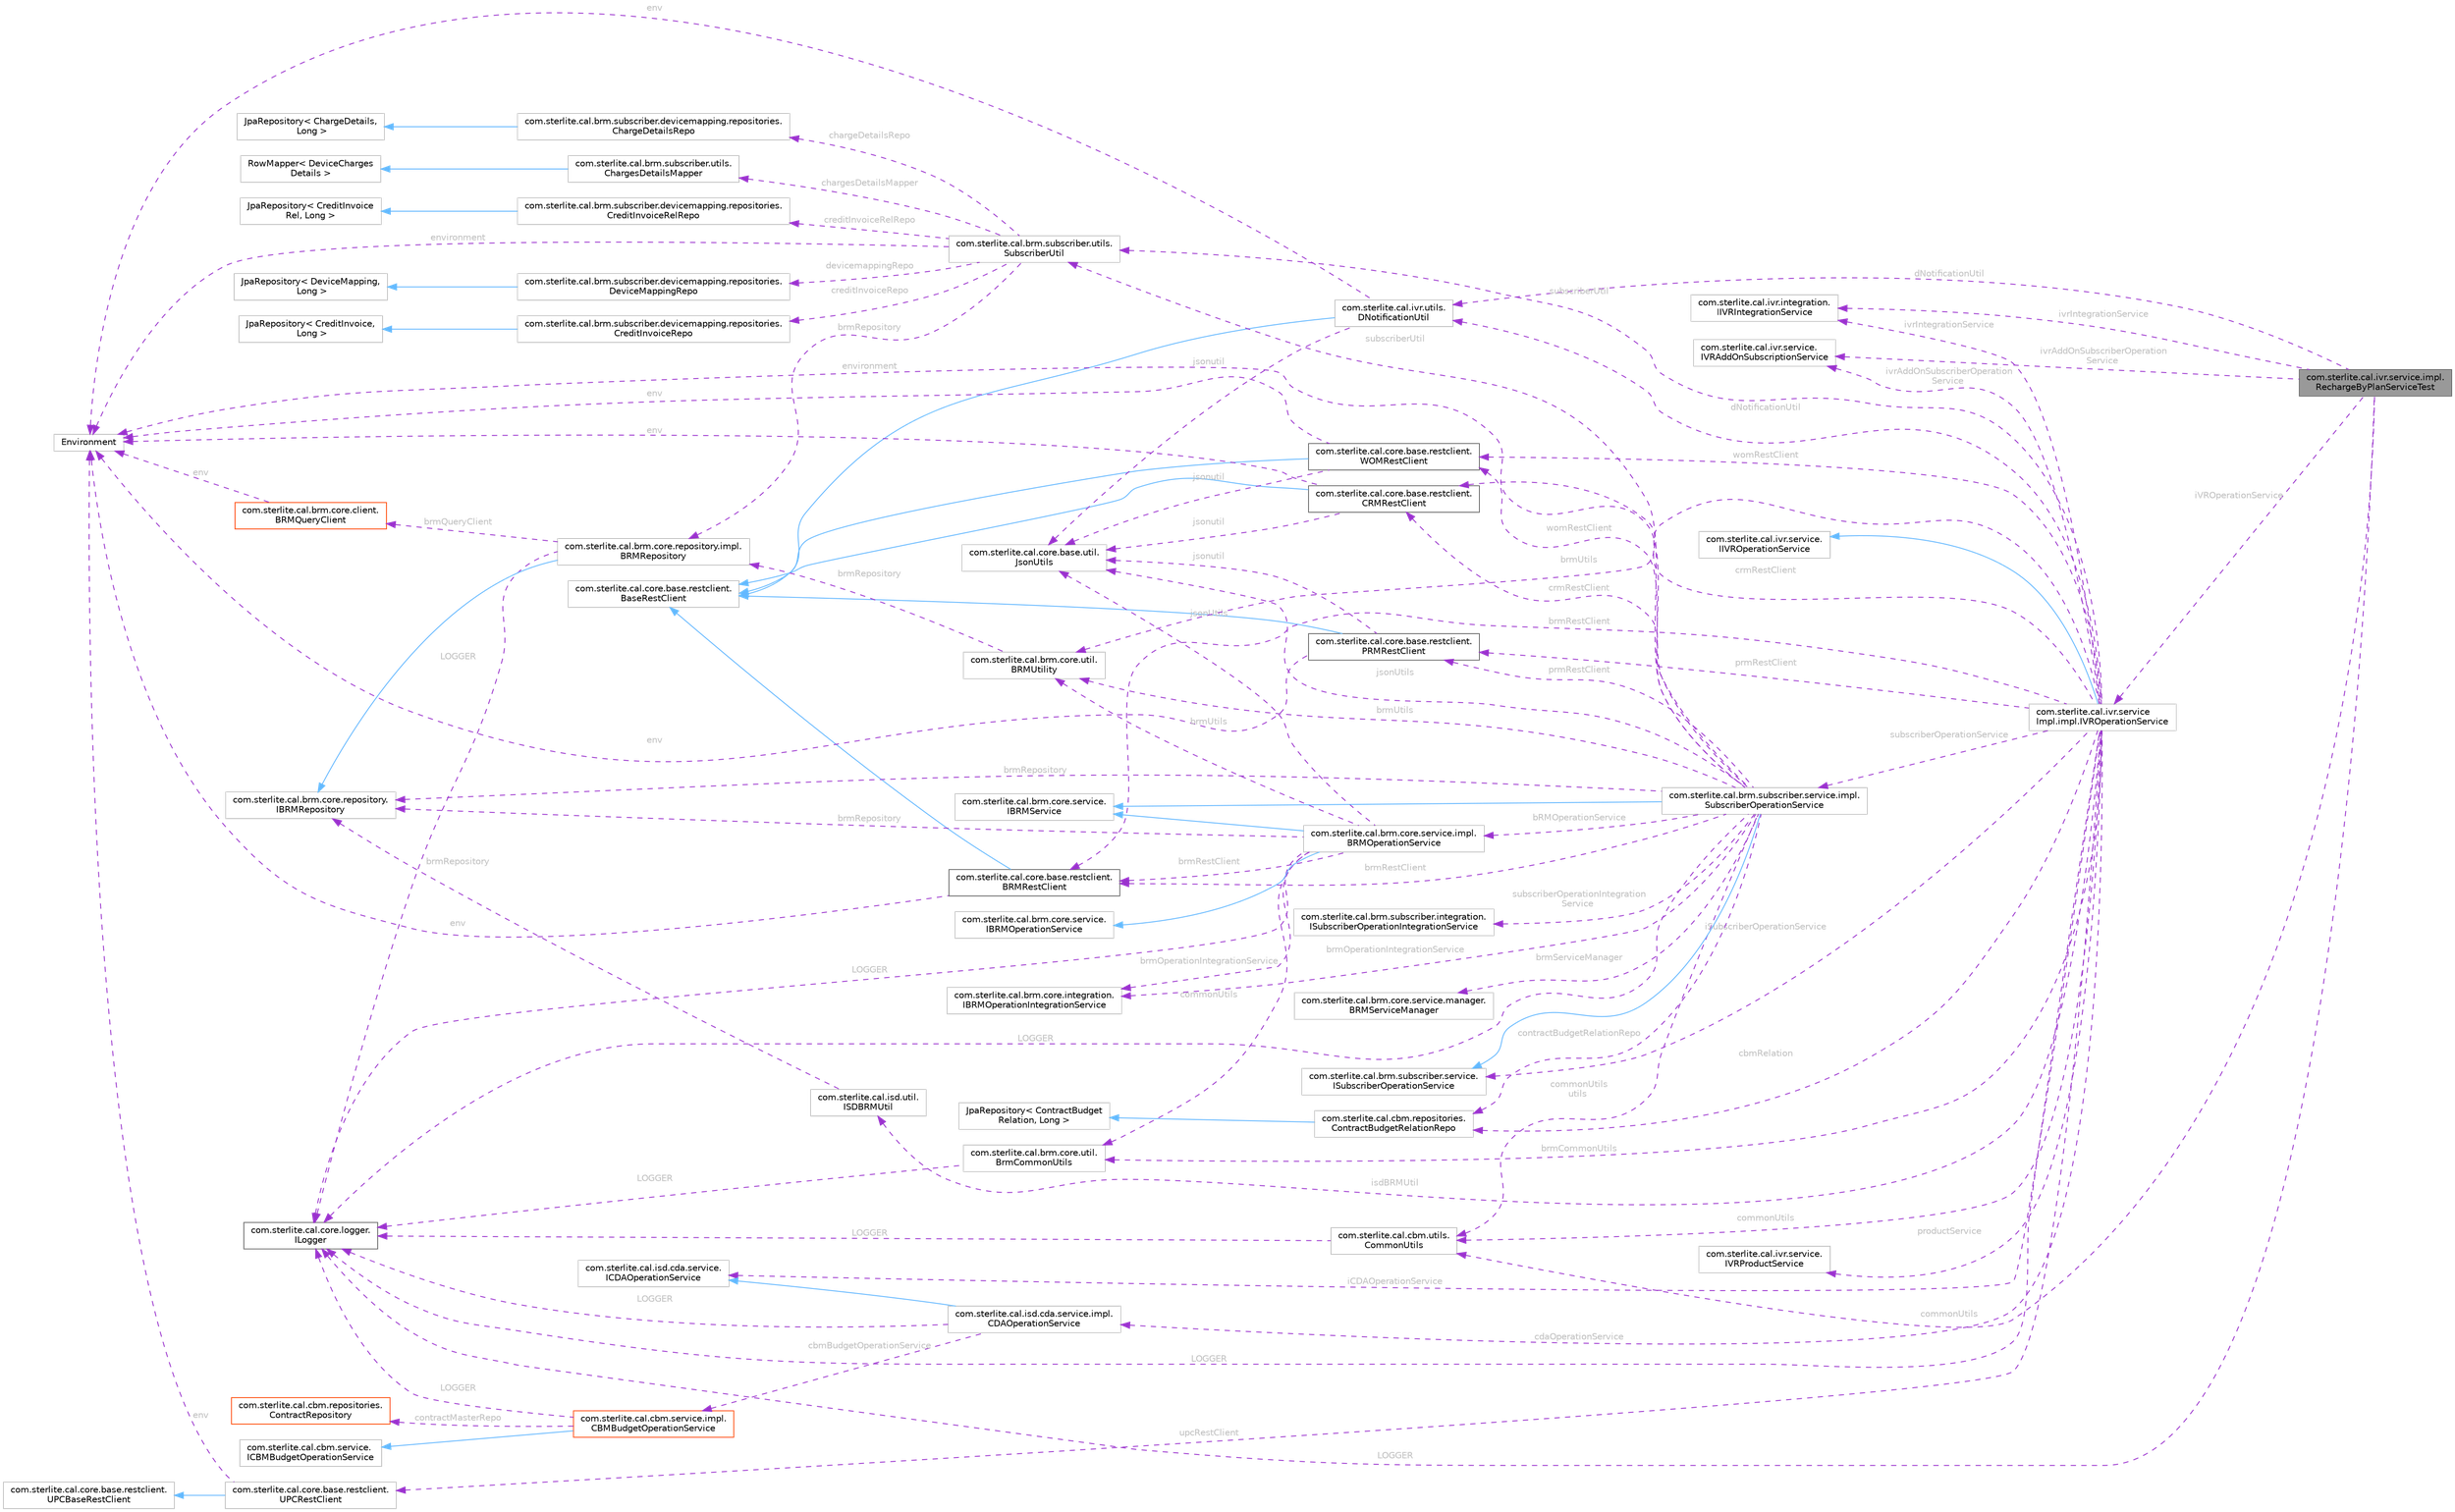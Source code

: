 digraph "com.sterlite.cal.ivr.service.impl.RechargeByPlanServiceTest"
{
 // LATEX_PDF_SIZE
  bgcolor="transparent";
  edge [fontname=Helvetica,fontsize=10,labelfontname=Helvetica,labelfontsize=10];
  node [fontname=Helvetica,fontsize=10,shape=box,height=0.2,width=0.4];
  rankdir="LR";
  Node1 [id="Node000001",label="com.sterlite.cal.ivr.service.impl.\lRechargeByPlanServiceTest",height=0.2,width=0.4,color="gray40", fillcolor="grey60", style="filled", fontcolor="black",tooltip=" "];
  Node2 -> Node1 [id="edge1_Node000001_Node000002",dir="back",color="darkorchid3",style="dashed",tooltip=" ",label=" LOGGER",fontcolor="grey" ];
  Node2 [id="Node000002",label="com.sterlite.cal.core.logger.\lILogger",height=0.2,width=0.4,color="gray40", fillcolor="white", style="filled",URL="$interfacecom_1_1sterlite_1_1cal_1_1core_1_1logger_1_1_i_logger.html",tooltip=" "];
  Node3 -> Node1 [id="edge2_Node000001_Node000003",dir="back",color="darkorchid3",style="dashed",tooltip=" ",label=" iVROperationService",fontcolor="grey" ];
  Node3 [id="Node000003",label="com.sterlite.cal.ivr.service\lImpl.impl.IVROperationService",height=0.2,width=0.4,color="grey75", fillcolor="white", style="filled",URL="$classcom_1_1sterlite_1_1cal_1_1ivr_1_1service_impl_1_1impl_1_1_i_v_r_operation_service.html",tooltip=" "];
  Node4 -> Node3 [id="edge3_Node000003_Node000004",dir="back",color="steelblue1",style="solid",tooltip=" "];
  Node4 [id="Node000004",label="com.sterlite.cal.ivr.service.\lIIVROperationService",height=0.2,width=0.4,color="grey75", fillcolor="white", style="filled",URL="$interfacecom_1_1sterlite_1_1cal_1_1ivr_1_1service_1_1_i_i_v_r_operation_service.html",tooltip=" "];
  Node2 -> Node3 [id="edge4_Node000003_Node000002",dir="back",color="darkorchid3",style="dashed",tooltip=" ",label=" LOGGER",fontcolor="grey" ];
  Node5 -> Node3 [id="edge5_Node000003_Node000005",dir="back",color="darkorchid3",style="dashed",tooltip=" ",label=" ivrIntegrationService",fontcolor="grey" ];
  Node5 [id="Node000005",label="com.sterlite.cal.ivr.integration.\lIIVRIntegrationService",height=0.2,width=0.4,color="grey75", fillcolor="white", style="filled",URL="$interfacecom_1_1sterlite_1_1cal_1_1ivr_1_1integration_1_1_i_i_v_r_integration_service.html",tooltip=" "];
  Node6 -> Node3 [id="edge6_Node000003_Node000006",dir="back",color="darkorchid3",style="dashed",tooltip=" ",label=" dNotificationUtil",fontcolor="grey" ];
  Node6 [id="Node000006",label="com.sterlite.cal.ivr.utils.\lDNotificationUtil",height=0.2,width=0.4,color="grey75", fillcolor="white", style="filled",URL="$classcom_1_1sterlite_1_1cal_1_1ivr_1_1utils_1_1_d_notification_util.html",tooltip=" "];
  Node7 -> Node6 [id="edge7_Node000006_Node000007",dir="back",color="steelblue1",style="solid",tooltip=" "];
  Node7 [id="Node000007",label="com.sterlite.cal.core.base.restclient.\lBaseRestClient",height=0.2,width=0.4,color="grey75", fillcolor="white", style="filled",URL="$classcom_1_1sterlite_1_1cal_1_1core_1_1base_1_1restclient_1_1_base_rest_client.html",tooltip=" "];
  Node8 -> Node6 [id="edge8_Node000006_Node000008",dir="back",color="darkorchid3",style="dashed",tooltip=" ",label=" env",fontcolor="grey" ];
  Node8 [id="Node000008",label="Environment",height=0.2,width=0.4,color="grey75", fillcolor="white", style="filled",tooltip=" "];
  Node9 -> Node6 [id="edge9_Node000006_Node000009",dir="back",color="darkorchid3",style="dashed",tooltip=" ",label=" jsonutil",fontcolor="grey" ];
  Node9 [id="Node000009",label="com.sterlite.cal.core.base.util.\lJsonUtils",height=0.2,width=0.4,color="grey75", fillcolor="white", style="filled",URL="$classcom_1_1sterlite_1_1cal_1_1core_1_1base_1_1util_1_1_json_utils.html",tooltip=" "];
  Node10 -> Node3 [id="edge10_Node000003_Node000010",dir="back",color="darkorchid3",style="dashed",tooltip=" ",label=" womRestClient",fontcolor="grey" ];
  Node10 [id="Node000010",label="com.sterlite.cal.core.base.restclient.\lWOMRestClient",height=0.2,width=0.4,color="gray40", fillcolor="white", style="filled",URL="$classcom_1_1sterlite_1_1cal_1_1core_1_1base_1_1restclient_1_1_w_o_m_rest_client.html",tooltip=" "];
  Node7 -> Node10 [id="edge11_Node000010_Node000007",dir="back",color="steelblue1",style="solid",tooltip=" "];
  Node8 -> Node10 [id="edge12_Node000010_Node000008",dir="back",color="darkorchid3",style="dashed",tooltip=" ",label=" env",fontcolor="grey" ];
  Node9 -> Node10 [id="edge13_Node000010_Node000009",dir="back",color="darkorchid3",style="dashed",tooltip=" ",label=" jsonutil",fontcolor="grey" ];
  Node11 -> Node3 [id="edge14_Node000003_Node000011",dir="back",color="darkorchid3",style="dashed",tooltip=" ",label=" brmRestClient",fontcolor="grey" ];
  Node11 [id="Node000011",label="com.sterlite.cal.core.base.restclient.\lBRMRestClient",height=0.2,width=0.4,color="gray40", fillcolor="white", style="filled",URL="$classcom_1_1sterlite_1_1cal_1_1core_1_1base_1_1restclient_1_1_b_r_m_rest_client.html",tooltip=" "];
  Node7 -> Node11 [id="edge15_Node000011_Node000007",dir="back",color="steelblue1",style="solid",tooltip=" "];
  Node8 -> Node11 [id="edge16_Node000011_Node000008",dir="back",color="darkorchid3",style="dashed",tooltip=" ",label=" env",fontcolor="grey" ];
  Node12 -> Node3 [id="edge17_Node000003_Node000012",dir="back",color="darkorchid3",style="dashed",tooltip=" ",label=" prmRestClient",fontcolor="grey" ];
  Node12 [id="Node000012",label="com.sterlite.cal.core.base.restclient.\lPRMRestClient",height=0.2,width=0.4,color="gray40", fillcolor="white", style="filled",URL="$classcom_1_1sterlite_1_1cal_1_1core_1_1base_1_1restclient_1_1_p_r_m_rest_client.html",tooltip=" "];
  Node7 -> Node12 [id="edge18_Node000012_Node000007",dir="back",color="steelblue1",style="solid",tooltip=" "];
  Node8 -> Node12 [id="edge19_Node000012_Node000008",dir="back",color="darkorchid3",style="dashed",tooltip=" ",label=" env",fontcolor="grey" ];
  Node9 -> Node12 [id="edge20_Node000012_Node000009",dir="back",color="darkorchid3",style="dashed",tooltip=" ",label=" jsonutil",fontcolor="grey" ];
  Node13 -> Node3 [id="edge21_Node000003_Node000013",dir="back",color="darkorchid3",style="dashed",tooltip=" ",label=" crmRestClient",fontcolor="grey" ];
  Node13 [id="Node000013",label="com.sterlite.cal.core.base.restclient.\lCRMRestClient",height=0.2,width=0.4,color="gray40", fillcolor="white", style="filled",URL="$classcom_1_1sterlite_1_1cal_1_1core_1_1base_1_1restclient_1_1_c_r_m_rest_client.html",tooltip=" "];
  Node7 -> Node13 [id="edge22_Node000013_Node000007",dir="back",color="steelblue1",style="solid",tooltip=" "];
  Node8 -> Node13 [id="edge23_Node000013_Node000008",dir="back",color="darkorchid3",style="dashed",tooltip=" ",label=" env",fontcolor="grey" ];
  Node9 -> Node13 [id="edge24_Node000013_Node000009",dir="back",color="darkorchid3",style="dashed",tooltip=" ",label=" jsonutil",fontcolor="grey" ];
  Node14 -> Node3 [id="edge25_Node000003_Node000014",dir="back",color="darkorchid3",style="dashed",tooltip=" ",label=" commonUtils",fontcolor="grey" ];
  Node14 [id="Node000014",label="com.sterlite.cal.cbm.utils.\lCommonUtils",height=0.2,width=0.4,color="grey75", fillcolor="white", style="filled",URL="$classcom_1_1sterlite_1_1cal_1_1cbm_1_1utils_1_1_common_utils.html",tooltip=" "];
  Node2 -> Node14 [id="edge26_Node000014_Node000002",dir="back",color="darkorchid3",style="dashed",tooltip=" ",label=" LOGGER",fontcolor="grey" ];
  Node15 -> Node3 [id="edge27_Node000003_Node000015",dir="back",color="darkorchid3",style="dashed",tooltip=" ",label=" brmCommonUtils",fontcolor="grey" ];
  Node15 [id="Node000015",label="com.sterlite.cal.brm.core.util.\lBrmCommonUtils",height=0.2,width=0.4,color="grey75", fillcolor="white", style="filled",URL="$classcom_1_1sterlite_1_1cal_1_1brm_1_1core_1_1util_1_1_brm_common_utils.html",tooltip=" "];
  Node2 -> Node15 [id="edge28_Node000015_Node000002",dir="back",color="darkorchid3",style="dashed",tooltip=" ",label=" LOGGER",fontcolor="grey" ];
  Node16 -> Node3 [id="edge29_Node000003_Node000016",dir="back",color="darkorchid3",style="dashed",tooltip=" ",label=" ivrAddOnSubscriberOperation\lService",fontcolor="grey" ];
  Node16 [id="Node000016",label="com.sterlite.cal.ivr.service.\lIVRAddOnSubscriptionService",height=0.2,width=0.4,color="grey75", fillcolor="white", style="filled",URL="$interfacecom_1_1sterlite_1_1cal_1_1ivr_1_1service_1_1_i_v_r_add_on_subscription_service.html",tooltip=" "];
  Node17 -> Node3 [id="edge30_Node000003_Node000017",dir="back",color="darkorchid3",style="dashed",tooltip=" ",label=" iSubscriberOperationService",fontcolor="grey" ];
  Node17 [id="Node000017",label="com.sterlite.cal.brm.subscriber.service.\lISubscriberOperationService",height=0.2,width=0.4,color="grey75", fillcolor="white", style="filled",URL="$interfacecom_1_1sterlite_1_1cal_1_1brm_1_1subscriber_1_1service_1_1_i_subscriber_operation_service.html",tooltip=" "];
  Node18 -> Node3 [id="edge31_Node000003_Node000018",dir="back",color="darkorchid3",style="dashed",tooltip=" ",label=" productService",fontcolor="grey" ];
  Node18 [id="Node000018",label="com.sterlite.cal.ivr.service.\lIVRProductService",height=0.2,width=0.4,color="grey75", fillcolor="white", style="filled",URL="$interfacecom_1_1sterlite_1_1cal_1_1ivr_1_1service_1_1_i_v_r_product_service.html",tooltip=" "];
  Node19 -> Node3 [id="edge32_Node000003_Node000019",dir="back",color="darkorchid3",style="dashed",tooltip=" ",label=" iCDAOperationService",fontcolor="grey" ];
  Node19 [id="Node000019",label="com.sterlite.cal.isd.cda.service.\lICDAOperationService",height=0.2,width=0.4,color="grey75", fillcolor="white", style="filled",URL="$interfacecom_1_1sterlite_1_1cal_1_1isd_1_1cda_1_1service_1_1_i_c_d_a_operation_service.html",tooltip=" "];
  Node20 -> Node3 [id="edge33_Node000003_Node000020",dir="back",color="darkorchid3",style="dashed",tooltip=" ",label=" subscriberUtil",fontcolor="grey" ];
  Node20 [id="Node000020",label="com.sterlite.cal.brm.subscriber.utils.\lSubscriberUtil",height=0.2,width=0.4,color="grey75", fillcolor="white", style="filled",URL="$classcom_1_1sterlite_1_1cal_1_1brm_1_1subscriber_1_1utils_1_1_subscriber_util.html",tooltip=" "];
  Node21 -> Node20 [id="edge34_Node000020_Node000021",dir="back",color="darkorchid3",style="dashed",tooltip=" ",label=" brmRepository",fontcolor="grey" ];
  Node21 [id="Node000021",label="com.sterlite.cal.brm.core.repository.impl.\lBRMRepository",height=0.2,width=0.4,color="grey75", fillcolor="white", style="filled",URL="$classcom_1_1sterlite_1_1cal_1_1brm_1_1core_1_1repository_1_1impl_1_1_b_r_m_repository.html",tooltip=" "];
  Node22 -> Node21 [id="edge35_Node000021_Node000022",dir="back",color="steelblue1",style="solid",tooltip=" "];
  Node22 [id="Node000022",label="com.sterlite.cal.brm.core.repository.\lIBRMRepository",height=0.2,width=0.4,color="grey75", fillcolor="white", style="filled",URL="$interfacecom_1_1sterlite_1_1cal_1_1brm_1_1core_1_1repository_1_1_i_b_r_m_repository.html",tooltip=" "];
  Node2 -> Node21 [id="edge36_Node000021_Node000002",dir="back",color="darkorchid3",style="dashed",tooltip=" ",label=" LOGGER",fontcolor="grey" ];
  Node23 -> Node21 [id="edge37_Node000021_Node000023",dir="back",color="darkorchid3",style="dashed",tooltip=" ",label=" brmQueryClient",fontcolor="grey" ];
  Node23 [id="Node000023",label="com.sterlite.cal.brm.core.client.\lBRMQueryClient",height=0.2,width=0.4,color="orangered", fillcolor="white", style="filled",URL="$classcom_1_1sterlite_1_1cal_1_1brm_1_1core_1_1client_1_1_b_r_m_query_client.html",tooltip=" "];
  Node8 -> Node23 [id="edge38_Node000023_Node000008",dir="back",color="darkorchid3",style="dashed",tooltip=" ",label=" env",fontcolor="grey" ];
  Node25 -> Node20 [id="edge39_Node000020_Node000025",dir="back",color="darkorchid3",style="dashed",tooltip=" ",label=" devicemappingRepo",fontcolor="grey" ];
  Node25 [id="Node000025",label="com.sterlite.cal.brm.subscriber.devicemapping.repositories.\lDeviceMappingRepo",height=0.2,width=0.4,color="grey75", fillcolor="white", style="filled",URL="$interfacecom_1_1sterlite_1_1cal_1_1brm_1_1subscriber_1_1devicemapping_1_1repositories_1_1_device_mapping_repo.html",tooltip=" "];
  Node26 -> Node25 [id="edge40_Node000025_Node000026",dir="back",color="steelblue1",style="solid",tooltip=" "];
  Node26 [id="Node000026",label="JpaRepository\< DeviceMapping,\l Long \>",height=0.2,width=0.4,color="grey75", fillcolor="white", style="filled",tooltip=" "];
  Node27 -> Node20 [id="edge41_Node000020_Node000027",dir="back",color="darkorchid3",style="dashed",tooltip=" ",label=" creditInvoiceRepo",fontcolor="grey" ];
  Node27 [id="Node000027",label="com.sterlite.cal.brm.subscriber.devicemapping.repositories.\lCreditInvoiceRepo",height=0.2,width=0.4,color="grey75", fillcolor="white", style="filled",URL="$interfacecom_1_1sterlite_1_1cal_1_1brm_1_1subscriber_1_1devicemapping_1_1repositories_1_1_credit_invoice_repo.html",tooltip=" "];
  Node28 -> Node27 [id="edge42_Node000027_Node000028",dir="back",color="steelblue1",style="solid",tooltip=" "];
  Node28 [id="Node000028",label="JpaRepository\< CreditInvoice,\l Long \>",height=0.2,width=0.4,color="grey75", fillcolor="white", style="filled",tooltip=" "];
  Node29 -> Node20 [id="edge43_Node000020_Node000029",dir="back",color="darkorchid3",style="dashed",tooltip=" ",label=" chargeDetailsRepo",fontcolor="grey" ];
  Node29 [id="Node000029",label="com.sterlite.cal.brm.subscriber.devicemapping.repositories.\lChargeDetailsRepo",height=0.2,width=0.4,color="grey75", fillcolor="white", style="filled",URL="$interfacecom_1_1sterlite_1_1cal_1_1brm_1_1subscriber_1_1devicemapping_1_1repositories_1_1_charge_details_repo.html",tooltip=" "];
  Node30 -> Node29 [id="edge44_Node000029_Node000030",dir="back",color="steelblue1",style="solid",tooltip=" "];
  Node30 [id="Node000030",label="JpaRepository\< ChargeDetails,\l Long \>",height=0.2,width=0.4,color="grey75", fillcolor="white", style="filled",tooltip=" "];
  Node8 -> Node20 [id="edge45_Node000020_Node000008",dir="back",color="darkorchid3",style="dashed",tooltip=" ",label=" environment",fontcolor="grey" ];
  Node31 -> Node20 [id="edge46_Node000020_Node000031",dir="back",color="darkorchid3",style="dashed",tooltip=" ",label=" chargesDetailsMapper",fontcolor="grey" ];
  Node31 [id="Node000031",label="com.sterlite.cal.brm.subscriber.utils.\lChargesDetailsMapper",height=0.2,width=0.4,color="grey75", fillcolor="white", style="filled",URL="$classcom_1_1sterlite_1_1cal_1_1brm_1_1subscriber_1_1utils_1_1_charges_details_mapper.html",tooltip=" "];
  Node32 -> Node31 [id="edge47_Node000031_Node000032",dir="back",color="steelblue1",style="solid",tooltip=" "];
  Node32 [id="Node000032",label="RowMapper\< DeviceCharges\lDetails \>",height=0.2,width=0.4,color="grey75", fillcolor="white", style="filled",tooltip=" "];
  Node33 -> Node20 [id="edge48_Node000020_Node000033",dir="back",color="darkorchid3",style="dashed",tooltip=" ",label=" creditInvoiceRelRepo",fontcolor="grey" ];
  Node33 [id="Node000033",label="com.sterlite.cal.brm.subscriber.devicemapping.repositories.\lCreditInvoiceRelRepo",height=0.2,width=0.4,color="grey75", fillcolor="white", style="filled",URL="$interfacecom_1_1sterlite_1_1cal_1_1brm_1_1subscriber_1_1devicemapping_1_1repositories_1_1_credit_invoice_rel_repo.html",tooltip=" "];
  Node34 -> Node33 [id="edge49_Node000033_Node000034",dir="back",color="steelblue1",style="solid",tooltip=" "];
  Node34 [id="Node000034",label="JpaRepository\< CreditInvoice\lRel, Long \>",height=0.2,width=0.4,color="grey75", fillcolor="white", style="filled",tooltip=" "];
  Node35 -> Node3 [id="edge50_Node000003_Node000035",dir="back",color="darkorchid3",style="dashed",tooltip=" ",label=" brmUtils",fontcolor="grey" ];
  Node35 [id="Node000035",label="com.sterlite.cal.brm.core.util.\lBRMUtility",height=0.2,width=0.4,color="grey75", fillcolor="white", style="filled",URL="$classcom_1_1sterlite_1_1cal_1_1brm_1_1core_1_1util_1_1_b_r_m_utility.html",tooltip=" "];
  Node21 -> Node35 [id="edge51_Node000035_Node000021",dir="back",color="darkorchid3",style="dashed",tooltip=" ",label=" brmRepository",fontcolor="grey" ];
  Node36 -> Node3 [id="edge52_Node000003_Node000036",dir="back",color="darkorchid3",style="dashed",tooltip=" ",label=" subscriberOperationService",fontcolor="grey" ];
  Node36 [id="Node000036",label="com.sterlite.cal.brm.subscriber.service.impl.\lSubscriberOperationService",height=0.2,width=0.4,color="grey75", fillcolor="white", style="filled",URL="$classcom_1_1sterlite_1_1cal_1_1brm_1_1subscriber_1_1service_1_1impl_1_1_subscriber_operation_service.html",tooltip=" "];
  Node17 -> Node36 [id="edge53_Node000036_Node000017",dir="back",color="steelblue1",style="solid",tooltip=" "];
  Node37 -> Node36 [id="edge54_Node000036_Node000037",dir="back",color="steelblue1",style="solid",tooltip=" "];
  Node37 [id="Node000037",label="com.sterlite.cal.brm.core.service.\lIBRMService",height=0.2,width=0.4,color="grey75", fillcolor="white", style="filled",URL="$interfacecom_1_1sterlite_1_1cal_1_1brm_1_1core_1_1service_1_1_i_b_r_m_service.html",tooltip=" "];
  Node2 -> Node36 [id="edge55_Node000036_Node000002",dir="back",color="darkorchid3",style="dashed",tooltip=" ",label=" LOGGER",fontcolor="grey" ];
  Node38 -> Node36 [id="edge56_Node000036_Node000038",dir="back",color="darkorchid3",style="dashed",tooltip=" ",label=" subscriberOperationIntegration\lService",fontcolor="grey" ];
  Node38 [id="Node000038",label="com.sterlite.cal.brm.subscriber.integration.\lISubscriberOperationIntegrationService",height=0.2,width=0.4,color="grey75", fillcolor="white", style="filled",URL="$interfacecom_1_1sterlite_1_1cal_1_1brm_1_1subscriber_1_1integration_1_1_i_subscriber_operation_integration_service.html",tooltip=" "];
  Node39 -> Node36 [id="edge57_Node000036_Node000039",dir="back",color="darkorchid3",style="dashed",tooltip=" ",label=" brmOperationIntegrationService",fontcolor="grey" ];
  Node39 [id="Node000039",label="com.sterlite.cal.brm.core.integration.\lIBRMOperationIntegrationService",height=0.2,width=0.4,color="grey75", fillcolor="white", style="filled",URL="$interfacecom_1_1sterlite_1_1cal_1_1brm_1_1core_1_1integration_1_1_i_b_r_m_operation_integration_service.html",tooltip=" "];
  Node40 -> Node36 [id="edge58_Node000036_Node000040",dir="back",color="darkorchid3",style="dashed",tooltip=" ",label=" bRMOperationService",fontcolor="grey" ];
  Node40 [id="Node000040",label="com.sterlite.cal.brm.core.service.impl.\lBRMOperationService",height=0.2,width=0.4,color="grey75", fillcolor="white", style="filled",URL="$classcom_1_1sterlite_1_1cal_1_1brm_1_1core_1_1service_1_1impl_1_1_b_r_m_operation_service.html",tooltip=" "];
  Node41 -> Node40 [id="edge59_Node000040_Node000041",dir="back",color="steelblue1",style="solid",tooltip=" "];
  Node41 [id="Node000041",label="com.sterlite.cal.brm.core.service.\lIBRMOperationService",height=0.2,width=0.4,color="grey75", fillcolor="white", style="filled",URL="$interfacecom_1_1sterlite_1_1cal_1_1brm_1_1core_1_1service_1_1_i_b_r_m_operation_service.html",tooltip=" "];
  Node37 -> Node40 [id="edge60_Node000040_Node000037",dir="back",color="steelblue1",style="solid",tooltip=" "];
  Node2 -> Node40 [id="edge61_Node000040_Node000002",dir="back",color="darkorchid3",style="dashed",tooltip=" ",label=" LOGGER",fontcolor="grey" ];
  Node39 -> Node40 [id="edge62_Node000040_Node000039",dir="back",color="darkorchid3",style="dashed",tooltip=" ",label=" brmOperationIntegrationService",fontcolor="grey" ];
  Node9 -> Node40 [id="edge63_Node000040_Node000009",dir="back",color="darkorchid3",style="dashed",tooltip=" ",label=" jsonUtils",fontcolor="grey" ];
  Node22 -> Node40 [id="edge64_Node000040_Node000022",dir="back",color="darkorchid3",style="dashed",tooltip=" ",label=" brmRepository",fontcolor="grey" ];
  Node35 -> Node40 [id="edge65_Node000040_Node000035",dir="back",color="darkorchid3",style="dashed",tooltip=" ",label=" brmUtils",fontcolor="grey" ];
  Node11 -> Node40 [id="edge66_Node000040_Node000011",dir="back",color="darkorchid3",style="dashed",tooltip=" ",label=" brmRestClient",fontcolor="grey" ];
  Node15 -> Node40 [id="edge67_Node000040_Node000015",dir="back",color="darkorchid3",style="dashed",tooltip=" ",label=" commonUtils",fontcolor="grey" ];
  Node9 -> Node36 [id="edge68_Node000036_Node000009",dir="back",color="darkorchid3",style="dashed",tooltip=" ",label=" jsonUtils",fontcolor="grey" ];
  Node14 -> Node36 [id="edge69_Node000036_Node000014",dir="back",color="darkorchid3",style="dashed",tooltip=" ",label=" commonUtils\nutils",fontcolor="grey" ];
  Node22 -> Node36 [id="edge70_Node000036_Node000022",dir="back",color="darkorchid3",style="dashed",tooltip=" ",label=" brmRepository",fontcolor="grey" ];
  Node13 -> Node36 [id="edge71_Node000036_Node000013",dir="back",color="darkorchid3",style="dashed",tooltip=" ",label=" crmRestClient",fontcolor="grey" ];
  Node11 -> Node36 [id="edge72_Node000036_Node000011",dir="back",color="darkorchid3",style="dashed",tooltip=" ",label=" brmRestClient",fontcolor="grey" ];
  Node12 -> Node36 [id="edge73_Node000036_Node000012",dir="back",color="darkorchid3",style="dashed",tooltip=" ",label=" prmRestClient",fontcolor="grey" ];
  Node8 -> Node36 [id="edge74_Node000036_Node000008",dir="back",color="darkorchid3",style="dashed",tooltip=" ",label=" environment",fontcolor="grey" ];
  Node20 -> Node36 [id="edge75_Node000036_Node000020",dir="back",color="darkorchid3",style="dashed",tooltip=" ",label=" subscriberUtil",fontcolor="grey" ];
  Node42 -> Node36 [id="edge76_Node000036_Node000042",dir="back",color="darkorchid3",style="dashed",tooltip=" ",label=" brmServiceManager",fontcolor="grey" ];
  Node42 [id="Node000042",label="com.sterlite.cal.brm.core.service.manager.\lBRMServiceManager",height=0.2,width=0.4,color="grey75", fillcolor="white", style="filled",URL="$classcom_1_1sterlite_1_1cal_1_1brm_1_1core_1_1service_1_1manager_1_1_b_r_m_service_manager.html",tooltip=" "];
  Node10 -> Node36 [id="edge77_Node000036_Node000010",dir="back",color="darkorchid3",style="dashed",tooltip=" ",label=" womRestClient",fontcolor="grey" ];
  Node43 -> Node36 [id="edge78_Node000036_Node000043",dir="back",color="darkorchid3",style="dashed",tooltip=" ",label=" contractBudgetRelationRepo",fontcolor="grey" ];
  Node43 [id="Node000043",label="com.sterlite.cal.cbm.repositories.\lContractBudgetRelationRepo",height=0.2,width=0.4,color="grey75", fillcolor="white", style="filled",URL="$interfacecom_1_1sterlite_1_1cal_1_1cbm_1_1repositories_1_1_contract_budget_relation_repo.html",tooltip=" "];
  Node44 -> Node43 [id="edge79_Node000043_Node000044",dir="back",color="steelblue1",style="solid",tooltip=" "];
  Node44 [id="Node000044",label="JpaRepository\< ContractBudget\lRelation, Long \>",height=0.2,width=0.4,color="grey75", fillcolor="white", style="filled",tooltip=" "];
  Node35 -> Node36 [id="edge80_Node000036_Node000035",dir="back",color="darkorchid3",style="dashed",tooltip=" ",label=" brmUtils",fontcolor="grey" ];
  Node45 -> Node3 [id="edge81_Node000003_Node000045",dir="back",color="darkorchid3",style="dashed",tooltip=" ",label=" cdaOperationService",fontcolor="grey" ];
  Node45 [id="Node000045",label="com.sterlite.cal.isd.cda.service.impl.\lCDAOperationService",height=0.2,width=0.4,color="grey75", fillcolor="white", style="filled",URL="$classcom_1_1sterlite_1_1cal_1_1isd_1_1cda_1_1service_1_1impl_1_1_c_d_a_operation_service.html",tooltip=" "];
  Node19 -> Node45 [id="edge82_Node000045_Node000019",dir="back",color="steelblue1",style="solid",tooltip=" "];
  Node2 -> Node45 [id="edge83_Node000045_Node000002",dir="back",color="darkorchid3",style="dashed",tooltip=" ",label=" LOGGER",fontcolor="grey" ];
  Node46 -> Node45 [id="edge84_Node000045_Node000046",dir="back",color="darkorchid3",style="dashed",tooltip=" ",label=" cbmBudgetOperationService",fontcolor="grey" ];
  Node46 [id="Node000046",label="com.sterlite.cal.cbm.service.impl.\lCBMBudgetOperationService",height=0.2,width=0.4,color="orangered", fillcolor="white", style="filled",URL="$classcom_1_1sterlite_1_1cal_1_1cbm_1_1service_1_1impl_1_1_c_b_m_budget_operation_service.html",tooltip=" "];
  Node47 -> Node46 [id="edge85_Node000046_Node000047",dir="back",color="steelblue1",style="solid",tooltip=" "];
  Node47 [id="Node000047",label="com.sterlite.cal.cbm.service.\lICBMBudgetOperationService",height=0.2,width=0.4,color="grey75", fillcolor="white", style="filled",URL="$interfacecom_1_1sterlite_1_1cal_1_1cbm_1_1service_1_1_i_c_b_m_budget_operation_service.html",tooltip=" "];
  Node2 -> Node46 [id="edge86_Node000046_Node000002",dir="back",color="darkorchid3",style="dashed",tooltip=" ",label=" LOGGER",fontcolor="grey" ];
  Node48 -> Node46 [id="edge87_Node000046_Node000048",dir="back",color="darkorchid3",style="dashed",tooltip=" ",label=" contractMasterRepo",fontcolor="grey" ];
  Node48 [id="Node000048",label="com.sterlite.cal.cbm.repositories.\lContractRepository",height=0.2,width=0.4,color="orangered", fillcolor="white", style="filled",URL="$interfacecom_1_1sterlite_1_1cal_1_1cbm_1_1repositories_1_1_contract_repository.html",tooltip=" "];
  Node53 -> Node3 [id="edge88_Node000003_Node000053",dir="back",color="darkorchid3",style="dashed",tooltip=" ",label=" upcRestClient",fontcolor="grey" ];
  Node53 [id="Node000053",label="com.sterlite.cal.core.base.restclient.\lUPCRestClient",height=0.2,width=0.4,color="grey75", fillcolor="white", style="filled",URL="$classcom_1_1sterlite_1_1cal_1_1core_1_1base_1_1restclient_1_1_u_p_c_rest_client.html",tooltip=" "];
  Node54 -> Node53 [id="edge89_Node000053_Node000054",dir="back",color="steelblue1",style="solid",tooltip=" "];
  Node54 [id="Node000054",label="com.sterlite.cal.core.base.restclient.\lUPCBaseRestClient",height=0.2,width=0.4,color="grey75", fillcolor="white", style="filled",URL="$classcom_1_1sterlite_1_1cal_1_1core_1_1base_1_1restclient_1_1_u_p_c_base_rest_client.html",tooltip=" "];
  Node8 -> Node53 [id="edge90_Node000053_Node000008",dir="back",color="darkorchid3",style="dashed",tooltip=" ",label=" env",fontcolor="grey" ];
  Node55 -> Node3 [id="edge91_Node000003_Node000055",dir="back",color="darkorchid3",style="dashed",tooltip=" ",label=" isdBRMUtil",fontcolor="grey" ];
  Node55 [id="Node000055",label="com.sterlite.cal.isd.util.\lISDBRMUtil",height=0.2,width=0.4,color="grey75", fillcolor="white", style="filled",URL="$classcom_1_1sterlite_1_1cal_1_1isd_1_1util_1_1_i_s_d_b_r_m_util.html",tooltip=" "];
  Node22 -> Node55 [id="edge92_Node000055_Node000022",dir="back",color="darkorchid3",style="dashed",tooltip=" ",label=" brmRepository",fontcolor="grey" ];
  Node43 -> Node3 [id="edge93_Node000003_Node000043",dir="back",color="darkorchid3",style="dashed",tooltip=" ",label=" cbmRelation",fontcolor="grey" ];
  Node5 -> Node1 [id="edge94_Node000001_Node000005",dir="back",color="darkorchid3",style="dashed",tooltip=" ",label=" ivrIntegrationService",fontcolor="grey" ];
  Node6 -> Node1 [id="edge95_Node000001_Node000006",dir="back",color="darkorchid3",style="dashed",tooltip=" ",label=" dNotificationUtil",fontcolor="grey" ];
  Node14 -> Node1 [id="edge96_Node000001_Node000014",dir="back",color="darkorchid3",style="dashed",tooltip=" ",label=" commonUtils",fontcolor="grey" ];
  Node16 -> Node1 [id="edge97_Node000001_Node000016",dir="back",color="darkorchid3",style="dashed",tooltip=" ",label=" ivrAddOnSubscriberOperation\lService",fontcolor="grey" ];
}
